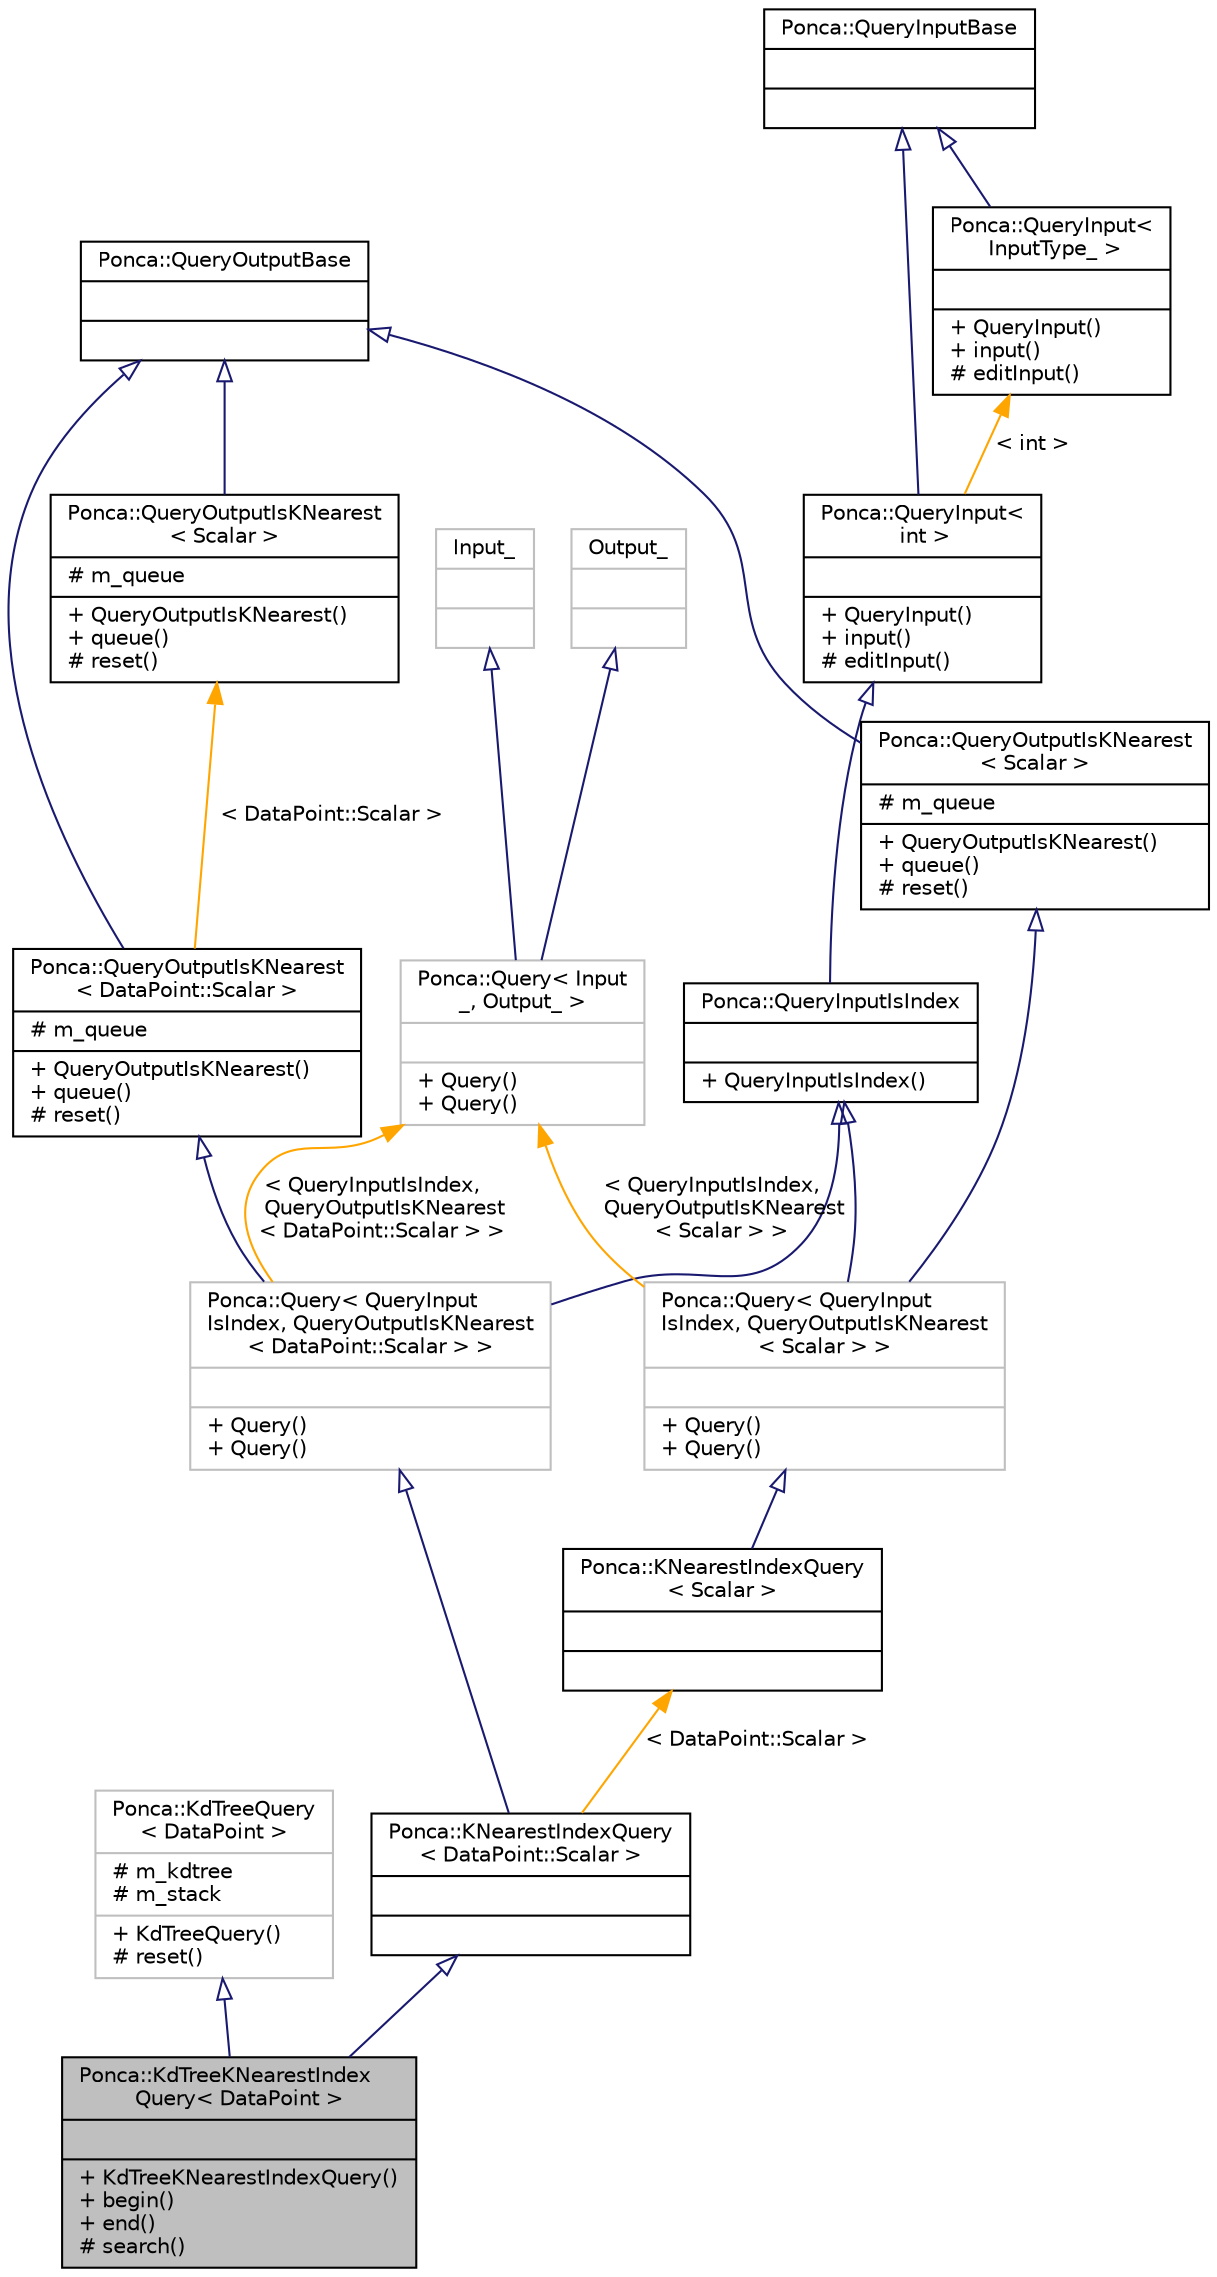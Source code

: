digraph "Ponca::KdTreeKNearestIndexQuery&lt; DataPoint &gt;"
{
 // INTERACTIVE_SVG=YES
 // LATEX_PDF_SIZE
  bgcolor="transparent";
  edge [fontname="Helvetica",fontsize="10",labelfontname="Helvetica",labelfontsize="10"];
  node [fontname="Helvetica",fontsize="10",shape=record];
  Node1 [label="{Ponca::KdTreeKNearestIndex\lQuery\< DataPoint \>\n||+ KdTreeKNearestIndexQuery()\l+ begin()\l+ end()\l# search()\l}",height=0.2,width=0.4,color="black", fillcolor="grey75", style="filled", fontcolor="black",tooltip=" "];
  Node2 -> Node1 [dir="back",color="midnightblue",fontsize="10",style="solid",arrowtail="onormal",fontname="Helvetica"];
  Node2 [label="{Ponca::KdTreeQuery\l\< DataPoint \>\n|# m_kdtree\l# m_stack\l|+ KdTreeQuery()\l# reset()\l}",height=0.2,width=0.4,color="grey75",URL="$group__spatialpartitioning.html#classPonca_1_1KdTreeQuery",tooltip=" "];
  Node3 -> Node1 [dir="back",color="midnightblue",fontsize="10",style="solid",arrowtail="onormal",fontname="Helvetica"];
  Node3 [label="{Ponca::KNearestIndexQuery\l\< DataPoint::Scalar \>\n||}",height=0.2,width=0.4,color="black",URL="$group__spatialpartitioning.html",tooltip=" "];
  Node4 -> Node3 [dir="back",color="midnightblue",fontsize="10",style="solid",arrowtail="onormal",fontname="Helvetica"];
  Node4 [label="{Ponca::Query\< QueryInput\lIsIndex, QueryOutputIsKNearest\l\< DataPoint::Scalar \> \>\n||+ Query()\l+ Query()\l}",height=0.2,width=0.4,color="grey75",URL="$group__spatialpartitioning.html",tooltip=" "];
  Node5 -> Node4 [dir="back",color="midnightblue",fontsize="10",style="solid",arrowtail="onormal",fontname="Helvetica"];
  Node5 [label="{Ponca::QueryInputIsIndex\n||+ QueryInputIsIndex()\l}",height=0.2,width=0.4,color="black",URL="$group__spatialpartitioning.html#structPonca_1_1QueryInputIsIndex",tooltip="Base class for queries storing points."];
  Node6 -> Node5 [dir="back",color="midnightblue",fontsize="10",style="solid",arrowtail="onormal",fontname="Helvetica"];
  Node6 [label="{Ponca::QueryInput\<\l int \>\n||+ QueryInput()\l+ input()\l# editInput()\l}",height=0.2,width=0.4,color="black",URL="$group__spatialpartitioning.html",tooltip=" "];
  Node7 -> Node6 [dir="back",color="midnightblue",fontsize="10",style="solid",arrowtail="onormal",fontname="Helvetica"];
  Node7 [label="{Ponca::QueryInputBase\n||}",height=0.2,width=0.4,color="black",URL="$group__spatialpartitioning.html#structPonca_1_1QueryInputBase",tooltip="Base class for queries input type."];
  Node8 -> Node6 [dir="back",color="orange",fontsize="10",style="solid",label=" \< int \>" ,fontname="Helvetica"];
  Node8 [label="{Ponca::QueryInput\<\l InputType_ \>\n||+ QueryInput()\l+ input()\l# editInput()\l}",height=0.2,width=0.4,color="black",URL="$group__spatialpartitioning.html#structPonca_1_1QueryInput",tooltip="Base class for typed queries input type."];
  Node7 -> Node8 [dir="back",color="midnightblue",fontsize="10",style="solid",arrowtail="onormal",fontname="Helvetica"];
  Node9 -> Node4 [dir="back",color="midnightblue",fontsize="10",style="solid",arrowtail="onormal",fontname="Helvetica"];
  Node9 [label="{Ponca::QueryOutputIsKNearest\l\< DataPoint::Scalar \>\n|# m_queue\l|+ QueryOutputIsKNearest()\l+ queue()\l# reset()\l}",height=0.2,width=0.4,color="black",URL="$group__spatialpartitioning.html",tooltip=" "];
  Node10 -> Node9 [dir="back",color="midnightblue",fontsize="10",style="solid",arrowtail="onormal",fontname="Helvetica"];
  Node10 [label="{Ponca::QueryOutputBase\n||}",height=0.2,width=0.4,color="black",URL="$group__spatialpartitioning.html#structPonca_1_1QueryOutputBase",tooltip="Base class for queries output type."];
  Node11 -> Node9 [dir="back",color="orange",fontsize="10",style="solid",label=" \< DataPoint::Scalar \>" ,fontname="Helvetica"];
  Node11 [label="{Ponca::QueryOutputIsKNearest\l\< Scalar \>\n|# m_queue\l|+ QueryOutputIsKNearest()\l+ queue()\l# reset()\l}",height=0.2,width=0.4,color="black",URL="$group__spatialpartitioning.html#structPonca_1_1QueryOutputIsKNearest",tooltip="Base class for knearest queries."];
  Node10 -> Node11 [dir="back",color="midnightblue",fontsize="10",style="solid",arrowtail="onormal",fontname="Helvetica"];
  Node12 -> Node4 [dir="back",color="orange",fontsize="10",style="solid",label=" \< QueryInputIsIndex,\l QueryOutputIsKNearest\l\< DataPoint::Scalar \> \>" ,fontname="Helvetica"];
  Node12 [label="{Ponca::Query\< Input\l_, Output_ \>\n||+ Query()\l+ Query()\l}",height=0.2,width=0.4,color="grey75",URL="$group__spatialpartitioning.html#structPonca_1_1Query",tooltip=" "];
  Node13 -> Node12 [dir="back",color="midnightblue",fontsize="10",style="solid",arrowtail="onormal",fontname="Helvetica"];
  Node13 [label="{Input_\n||}",height=0.2,width=0.4,color="grey75",tooltip=" "];
  Node14 -> Node12 [dir="back",color="midnightblue",fontsize="10",style="solid",arrowtail="onormal",fontname="Helvetica"];
  Node14 [label="{Output_\n||}",height=0.2,width=0.4,color="grey75",tooltip=" "];
  Node15 -> Node3 [dir="back",color="orange",fontsize="10",style="solid",label=" \< DataPoint::Scalar \>" ,fontname="Helvetica"];
  Node15 [label="{Ponca::KNearestIndexQuery\l\< Scalar \>\n||}",height=0.2,width=0.4,color="black",URL="$group__spatialpartitioning.html#structPonca_1_1KNearestIndexQuery",tooltip="Base Query class combining QueryInputIsIndex and QueryOutputIsKNearest."];
  Node16 -> Node15 [dir="back",color="midnightblue",fontsize="10",style="solid",arrowtail="onormal",fontname="Helvetica"];
  Node16 [label="{Ponca::Query\< QueryInput\lIsIndex, QueryOutputIsKNearest\l\< Scalar \> \>\n||+ Query()\l+ Query()\l}",height=0.2,width=0.4,color="grey75",URL="$group__spatialpartitioning.html",tooltip=" "];
  Node5 -> Node16 [dir="back",color="midnightblue",fontsize="10",style="solid",arrowtail="onormal",fontname="Helvetica"];
  Node17 -> Node16 [dir="back",color="midnightblue",fontsize="10",style="solid",arrowtail="onormal",fontname="Helvetica"];
  Node17 [label="{Ponca::QueryOutputIsKNearest\l\< Scalar \>\n|# m_queue\l|+ QueryOutputIsKNearest()\l+ queue()\l# reset()\l}",height=0.2,width=0.4,color="black",URL="$group__spatialpartitioning.html#structPonca_1_1QueryOutputIsKNearest",tooltip="Base class for knearest queries."];
  Node10 -> Node17 [dir="back",color="midnightblue",fontsize="10",style="solid",arrowtail="onormal",fontname="Helvetica"];
  Node12 -> Node16 [dir="back",color="orange",fontsize="10",style="solid",label=" \< QueryInputIsIndex,\l QueryOutputIsKNearest\l\< Scalar \> \>" ,fontname="Helvetica"];
}
